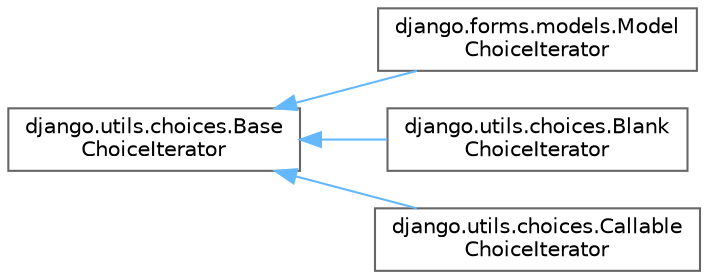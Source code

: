 digraph "Graphical Class Hierarchy"
{
 // LATEX_PDF_SIZE
  bgcolor="transparent";
  edge [fontname=Helvetica,fontsize=10,labelfontname=Helvetica,labelfontsize=10];
  node [fontname=Helvetica,fontsize=10,shape=box,height=0.2,width=0.4];
  rankdir="LR";
  Node0 [id="Node000000",label="django.utils.choices.Base\lChoiceIterator",height=0.2,width=0.4,color="grey40", fillcolor="white", style="filled",URL="$classdjango_1_1utils_1_1choices_1_1_base_choice_iterator.html",tooltip=" "];
  Node0 -> Node1 [id="edge1656_Node000000_Node000001",dir="back",color="steelblue1",style="solid",tooltip=" "];
  Node1 [id="Node000001",label="django.forms.models.Model\lChoiceIterator",height=0.2,width=0.4,color="grey40", fillcolor="white", style="filled",URL="$classdjango_1_1forms_1_1models_1_1_model_choice_iterator.html",tooltip=" "];
  Node0 -> Node2 [id="edge1657_Node000000_Node000002",dir="back",color="steelblue1",style="solid",tooltip=" "];
  Node2 [id="Node000002",label="django.utils.choices.Blank\lChoiceIterator",height=0.2,width=0.4,color="grey40", fillcolor="white", style="filled",URL="$classdjango_1_1utils_1_1choices_1_1_blank_choice_iterator.html",tooltip=" "];
  Node0 -> Node3 [id="edge1658_Node000000_Node000003",dir="back",color="steelblue1",style="solid",tooltip=" "];
  Node3 [id="Node000003",label="django.utils.choices.Callable\lChoiceIterator",height=0.2,width=0.4,color="grey40", fillcolor="white", style="filled",URL="$classdjango_1_1utils_1_1choices_1_1_callable_choice_iterator.html",tooltip=" "];
}
